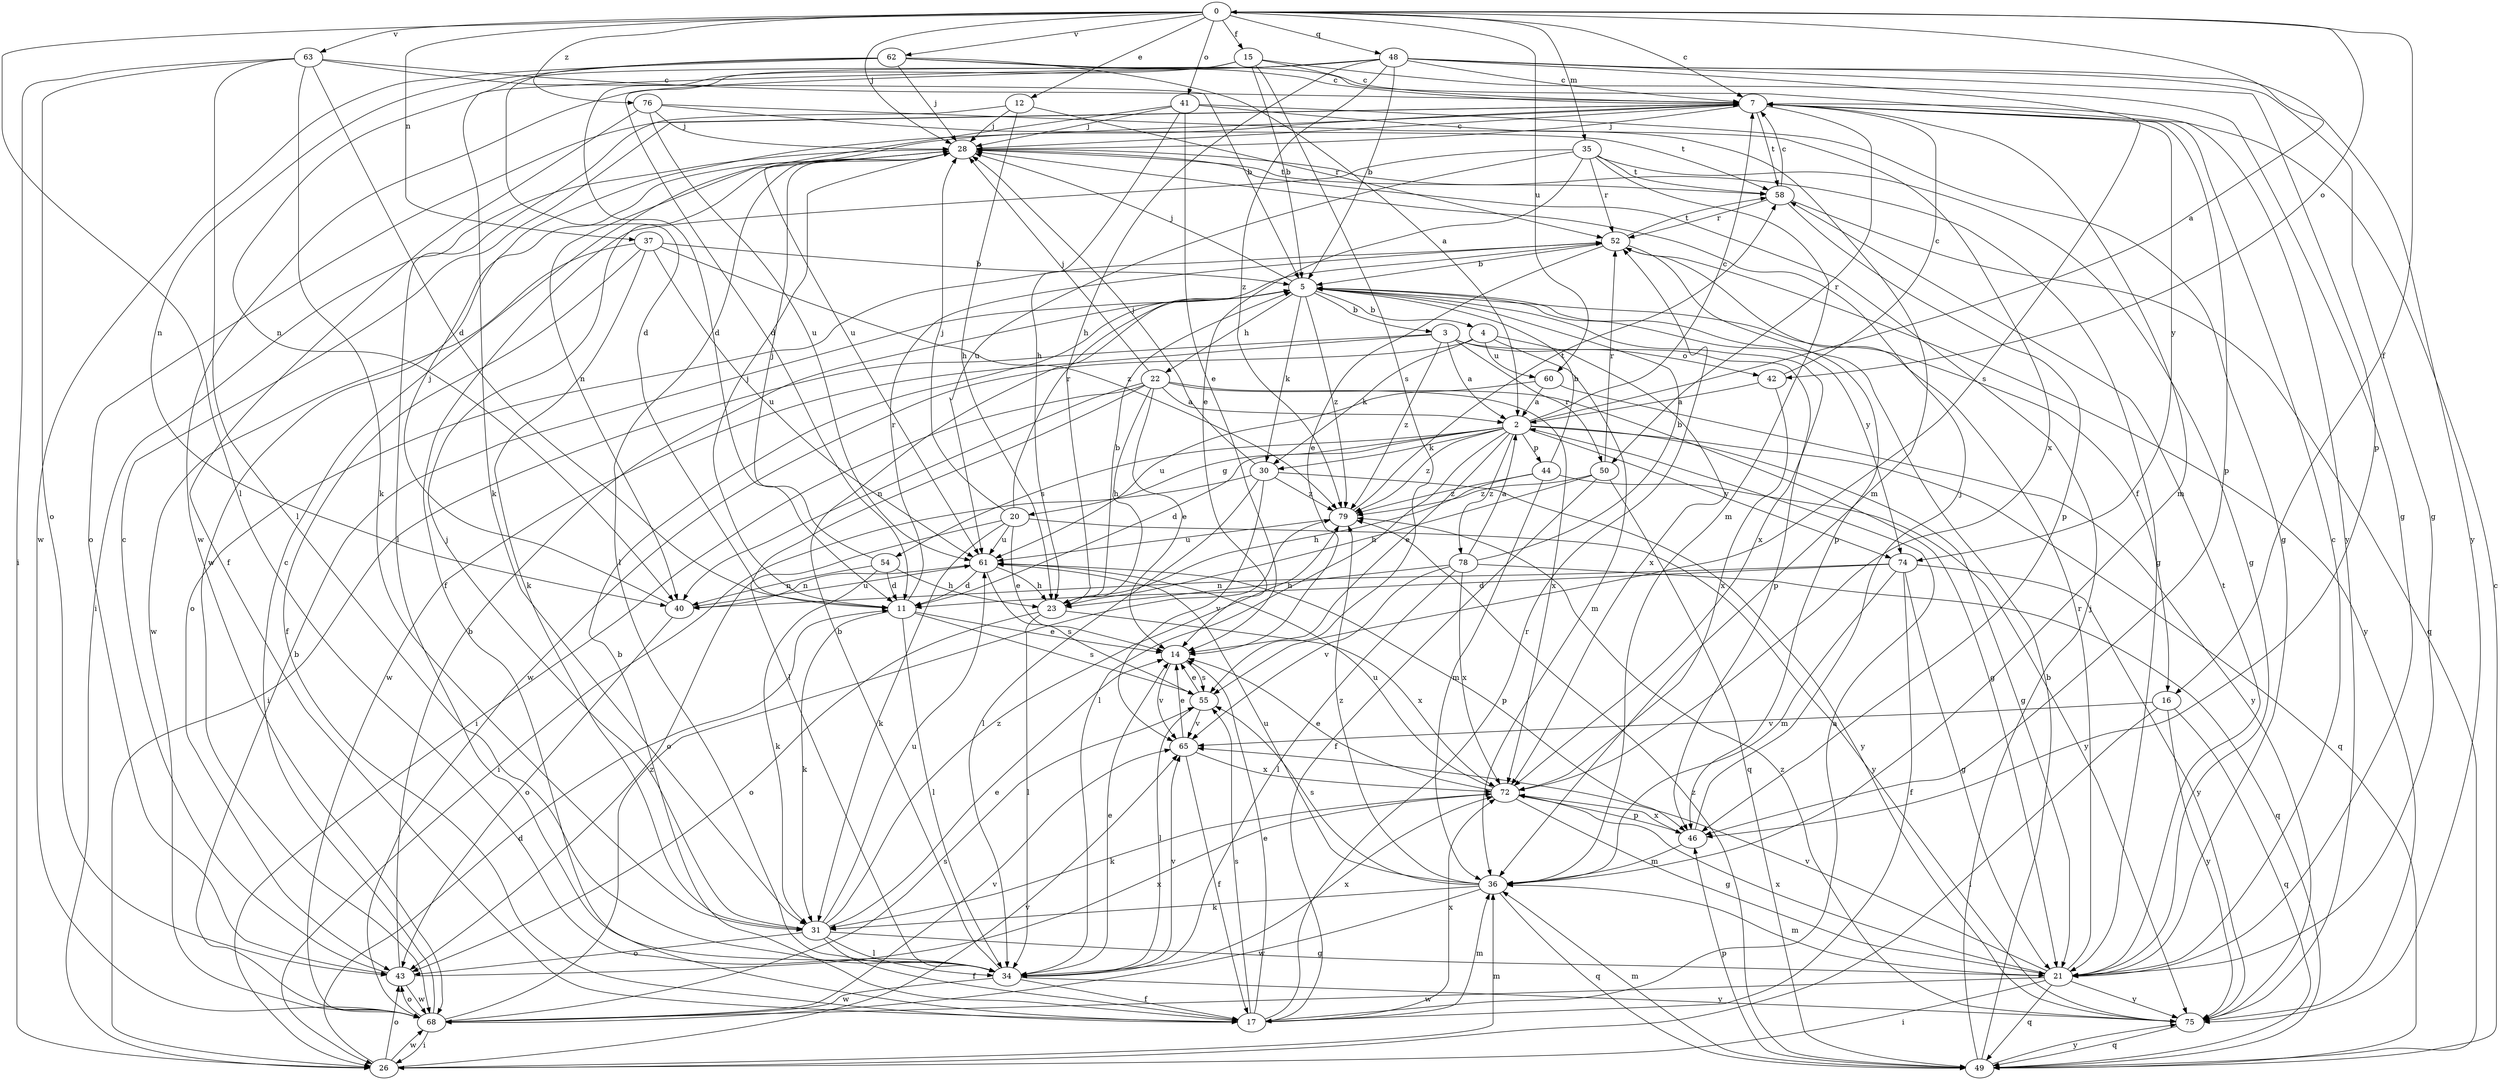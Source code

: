 strict digraph  {
0;
2;
3;
4;
5;
7;
11;
12;
14;
15;
16;
17;
20;
21;
22;
23;
26;
28;
30;
31;
34;
35;
36;
37;
40;
41;
42;
43;
44;
46;
48;
49;
50;
52;
54;
55;
58;
60;
61;
62;
63;
65;
68;
72;
74;
75;
76;
78;
79;
0 -> 7  [label=c];
0 -> 12  [label=e];
0 -> 15  [label=f];
0 -> 16  [label=f];
0 -> 28  [label=j];
0 -> 34  [label=l];
0 -> 35  [label=m];
0 -> 37  [label=n];
0 -> 41  [label=o];
0 -> 42  [label=o];
0 -> 48  [label=q];
0 -> 60  [label=u];
0 -> 62  [label=v];
0 -> 63  [label=v];
0 -> 76  [label=z];
2 -> 0  [label=a];
2 -> 7  [label=c];
2 -> 11  [label=d];
2 -> 14  [label=e];
2 -> 20  [label=g];
2 -> 21  [label=g];
2 -> 30  [label=k];
2 -> 34  [label=l];
2 -> 44  [label=p];
2 -> 49  [label=q];
2 -> 54  [label=s];
2 -> 74  [label=y];
2 -> 78  [label=z];
2 -> 79  [label=z];
3 -> 2  [label=a];
3 -> 26  [label=i];
3 -> 42  [label=o];
3 -> 46  [label=p];
3 -> 50  [label=r];
3 -> 68  [label=w];
3 -> 79  [label=z];
4 -> 30  [label=k];
4 -> 36  [label=m];
4 -> 60  [label=u];
4 -> 68  [label=w];
4 -> 72  [label=x];
5 -> 3  [label=b];
5 -> 4  [label=b];
5 -> 16  [label=f];
5 -> 22  [label=h];
5 -> 28  [label=j];
5 -> 30  [label=k];
5 -> 72  [label=x];
5 -> 74  [label=y];
5 -> 79  [label=z];
7 -> 28  [label=j];
7 -> 36  [label=m];
7 -> 43  [label=o];
7 -> 46  [label=p];
7 -> 50  [label=r];
7 -> 58  [label=t];
7 -> 68  [label=w];
7 -> 74  [label=y];
11 -> 14  [label=e];
11 -> 28  [label=j];
11 -> 31  [label=k];
11 -> 34  [label=l];
11 -> 52  [label=r];
11 -> 55  [label=s];
12 -> 23  [label=h];
12 -> 28  [label=j];
12 -> 34  [label=l];
12 -> 52  [label=r];
14 -> 55  [label=s];
14 -> 65  [label=v];
15 -> 5  [label=b];
15 -> 7  [label=c];
15 -> 11  [label=d];
15 -> 21  [label=g];
15 -> 31  [label=k];
15 -> 55  [label=s];
16 -> 26  [label=i];
16 -> 49  [label=q];
16 -> 65  [label=v];
16 -> 75  [label=y];
17 -> 2  [label=a];
17 -> 5  [label=b];
17 -> 14  [label=e];
17 -> 36  [label=m];
17 -> 52  [label=r];
17 -> 55  [label=s];
17 -> 72  [label=x];
20 -> 14  [label=e];
20 -> 28  [label=j];
20 -> 31  [label=k];
20 -> 43  [label=o];
20 -> 52  [label=r];
20 -> 61  [label=u];
20 -> 75  [label=y];
21 -> 7  [label=c];
21 -> 26  [label=i];
21 -> 36  [label=m];
21 -> 49  [label=q];
21 -> 52  [label=r];
21 -> 58  [label=t];
21 -> 65  [label=v];
21 -> 68  [label=w];
21 -> 72  [label=x];
21 -> 75  [label=y];
22 -> 2  [label=a];
22 -> 14  [label=e];
22 -> 21  [label=g];
22 -> 23  [label=h];
22 -> 26  [label=i];
22 -> 28  [label=j];
22 -> 34  [label=l];
22 -> 40  [label=n];
22 -> 72  [label=x];
23 -> 5  [label=b];
23 -> 34  [label=l];
23 -> 43  [label=o];
23 -> 72  [label=x];
26 -> 11  [label=d];
26 -> 36  [label=m];
26 -> 43  [label=o];
26 -> 65  [label=v];
26 -> 68  [label=w];
28 -> 7  [label=c];
28 -> 21  [label=g];
28 -> 26  [label=i];
28 -> 34  [label=l];
28 -> 40  [label=n];
28 -> 58  [label=t];
30 -> 26  [label=i];
30 -> 28  [label=j];
30 -> 34  [label=l];
30 -> 65  [label=v];
30 -> 75  [label=y];
30 -> 79  [label=z];
31 -> 14  [label=e];
31 -> 17  [label=f];
31 -> 21  [label=g];
31 -> 28  [label=j];
31 -> 34  [label=l];
31 -> 43  [label=o];
31 -> 61  [label=u];
31 -> 79  [label=z];
34 -> 5  [label=b];
34 -> 14  [label=e];
34 -> 17  [label=f];
34 -> 65  [label=v];
34 -> 68  [label=w];
34 -> 72  [label=x];
34 -> 75  [label=y];
35 -> 14  [label=e];
35 -> 17  [label=f];
35 -> 21  [label=g];
35 -> 36  [label=m];
35 -> 52  [label=r];
35 -> 58  [label=t];
35 -> 61  [label=u];
36 -> 31  [label=k];
36 -> 49  [label=q];
36 -> 55  [label=s];
36 -> 61  [label=u];
36 -> 68  [label=w];
36 -> 79  [label=z];
37 -> 5  [label=b];
37 -> 17  [label=f];
37 -> 31  [label=k];
37 -> 61  [label=u];
37 -> 68  [label=w];
37 -> 79  [label=z];
40 -> 28  [label=j];
40 -> 43  [label=o];
40 -> 61  [label=u];
41 -> 14  [label=e];
41 -> 21  [label=g];
41 -> 23  [label=h];
41 -> 28  [label=j];
41 -> 61  [label=u];
41 -> 72  [label=x];
42 -> 2  [label=a];
42 -> 7  [label=c];
42 -> 72  [label=x];
43 -> 5  [label=b];
43 -> 7  [label=c];
43 -> 68  [label=w];
43 -> 72  [label=x];
44 -> 5  [label=b];
44 -> 23  [label=h];
44 -> 36  [label=m];
44 -> 75  [label=y];
44 -> 79  [label=z];
46 -> 28  [label=j];
46 -> 36  [label=m];
46 -> 72  [label=x];
48 -> 5  [label=b];
48 -> 7  [label=c];
48 -> 11  [label=d];
48 -> 21  [label=g];
48 -> 23  [label=h];
48 -> 40  [label=n];
48 -> 46  [label=p];
48 -> 55  [label=s];
48 -> 68  [label=w];
48 -> 75  [label=y];
48 -> 79  [label=z];
49 -> 5  [label=b];
49 -> 7  [label=c];
49 -> 28  [label=j];
49 -> 36  [label=m];
49 -> 46  [label=p];
49 -> 75  [label=y];
49 -> 79  [label=z];
50 -> 17  [label=f];
50 -> 23  [label=h];
50 -> 49  [label=q];
50 -> 52  [label=r];
50 -> 79  [label=z];
52 -> 5  [label=b];
52 -> 14  [label=e];
52 -> 43  [label=o];
52 -> 46  [label=p];
52 -> 58  [label=t];
52 -> 75  [label=y];
54 -> 11  [label=d];
54 -> 23  [label=h];
54 -> 28  [label=j];
54 -> 31  [label=k];
54 -> 40  [label=n];
55 -> 14  [label=e];
55 -> 34  [label=l];
55 -> 65  [label=v];
58 -> 7  [label=c];
58 -> 46  [label=p];
58 -> 49  [label=q];
58 -> 52  [label=r];
60 -> 2  [label=a];
60 -> 61  [label=u];
60 -> 75  [label=y];
61 -> 11  [label=d];
61 -> 23  [label=h];
61 -> 40  [label=n];
61 -> 46  [label=p];
61 -> 55  [label=s];
62 -> 2  [label=a];
62 -> 7  [label=c];
62 -> 11  [label=d];
62 -> 28  [label=j];
62 -> 40  [label=n];
62 -> 68  [label=w];
62 -> 75  [label=y];
63 -> 5  [label=b];
63 -> 7  [label=c];
63 -> 11  [label=d];
63 -> 26  [label=i];
63 -> 31  [label=k];
63 -> 34  [label=l];
63 -> 43  [label=o];
65 -> 14  [label=e];
65 -> 17  [label=f];
65 -> 72  [label=x];
68 -> 5  [label=b];
68 -> 7  [label=c];
68 -> 26  [label=i];
68 -> 43  [label=o];
68 -> 55  [label=s];
68 -> 65  [label=v];
68 -> 79  [label=z];
72 -> 14  [label=e];
72 -> 21  [label=g];
72 -> 31  [label=k];
72 -> 46  [label=p];
72 -> 61  [label=u];
74 -> 11  [label=d];
74 -> 17  [label=f];
74 -> 21  [label=g];
74 -> 36  [label=m];
74 -> 40  [label=n];
74 -> 75  [label=y];
75 -> 49  [label=q];
75 -> 79  [label=z];
76 -> 17  [label=f];
76 -> 28  [label=j];
76 -> 36  [label=m];
76 -> 58  [label=t];
76 -> 61  [label=u];
78 -> 2  [label=a];
78 -> 5  [label=b];
78 -> 23  [label=h];
78 -> 34  [label=l];
78 -> 49  [label=q];
78 -> 65  [label=v];
78 -> 72  [label=x];
79 -> 58  [label=t];
79 -> 61  [label=u];
}

